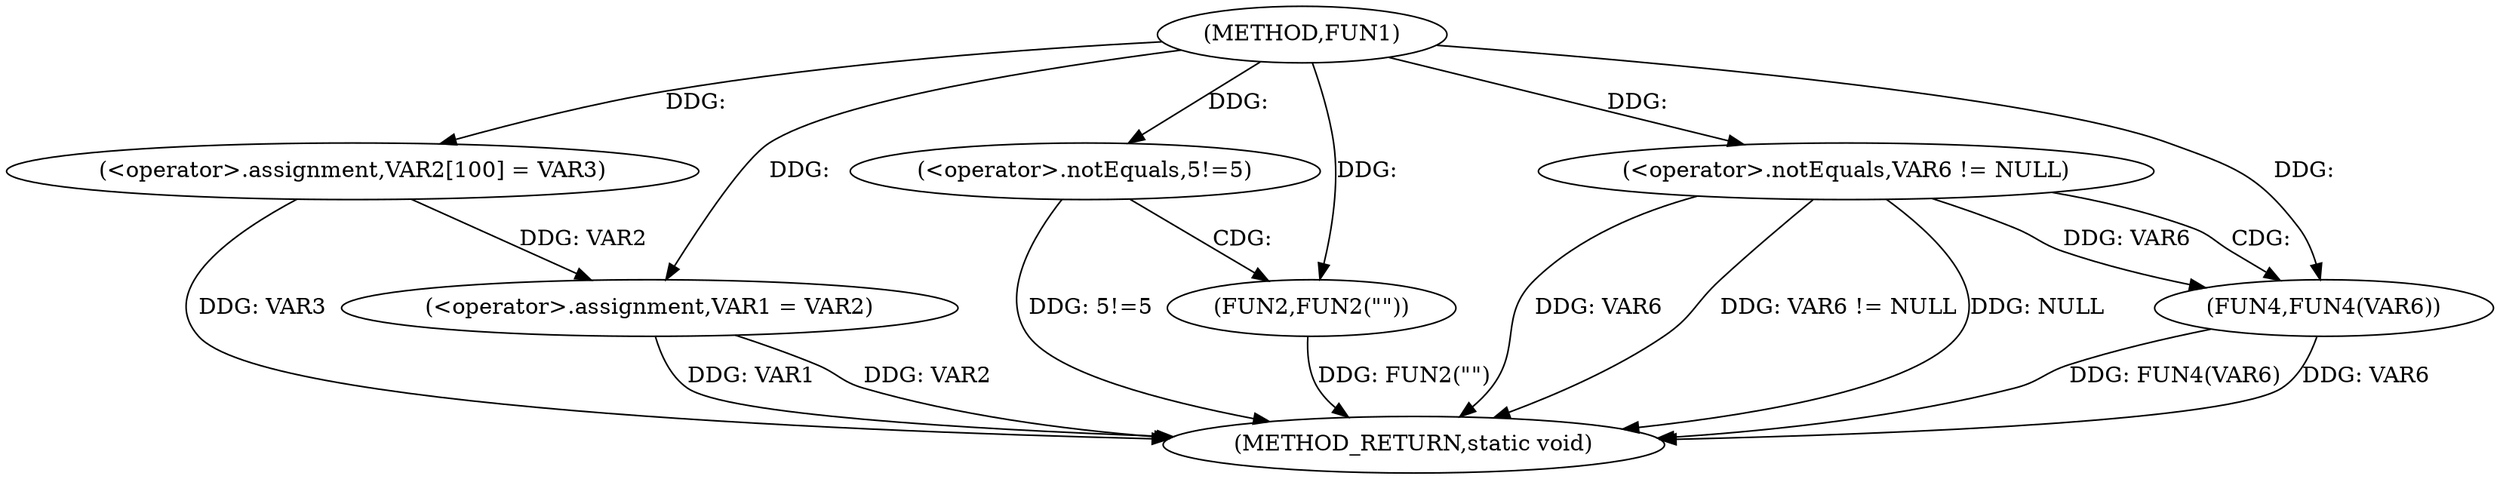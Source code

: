 digraph FUN1 {  
"1000100" [label = "(METHOD,FUN1)" ]
"1000128" [label = "(METHOD_RETURN,static void)" ]
"1000104" [label = "(<operator>.assignment,VAR2[100] = VAR3)" ]
"1000107" [label = "(<operator>.assignment,VAR1 = VAR2)" ]
"1000111" [label = "(<operator>.notEquals,5!=5)" ]
"1000115" [label = "(FUN2,FUN2(\"\"))" ]
"1000122" [label = "(<operator>.notEquals,VAR6 != NULL)" ]
"1000126" [label = "(FUN4,FUN4(VAR6))" ]
  "1000126" -> "1000128"  [ label = "DDG: FUN4(VAR6)"] 
  "1000107" -> "1000128"  [ label = "DDG: VAR1"] 
  "1000122" -> "1000128"  [ label = "DDG: VAR6"] 
  "1000115" -> "1000128"  [ label = "DDG: FUN2(\"\")"] 
  "1000126" -> "1000128"  [ label = "DDG: VAR6"] 
  "1000122" -> "1000128"  [ label = "DDG: VAR6 != NULL"] 
  "1000111" -> "1000128"  [ label = "DDG: 5!=5"] 
  "1000122" -> "1000128"  [ label = "DDG: NULL"] 
  "1000104" -> "1000128"  [ label = "DDG: VAR3"] 
  "1000107" -> "1000128"  [ label = "DDG: VAR2"] 
  "1000100" -> "1000104"  [ label = "DDG: "] 
  "1000104" -> "1000107"  [ label = "DDG: VAR2"] 
  "1000100" -> "1000107"  [ label = "DDG: "] 
  "1000100" -> "1000111"  [ label = "DDG: "] 
  "1000100" -> "1000115"  [ label = "DDG: "] 
  "1000100" -> "1000122"  [ label = "DDG: "] 
  "1000122" -> "1000126"  [ label = "DDG: VAR6"] 
  "1000100" -> "1000126"  [ label = "DDG: "] 
  "1000111" -> "1000115"  [ label = "CDG: "] 
  "1000122" -> "1000126"  [ label = "CDG: "] 
}
